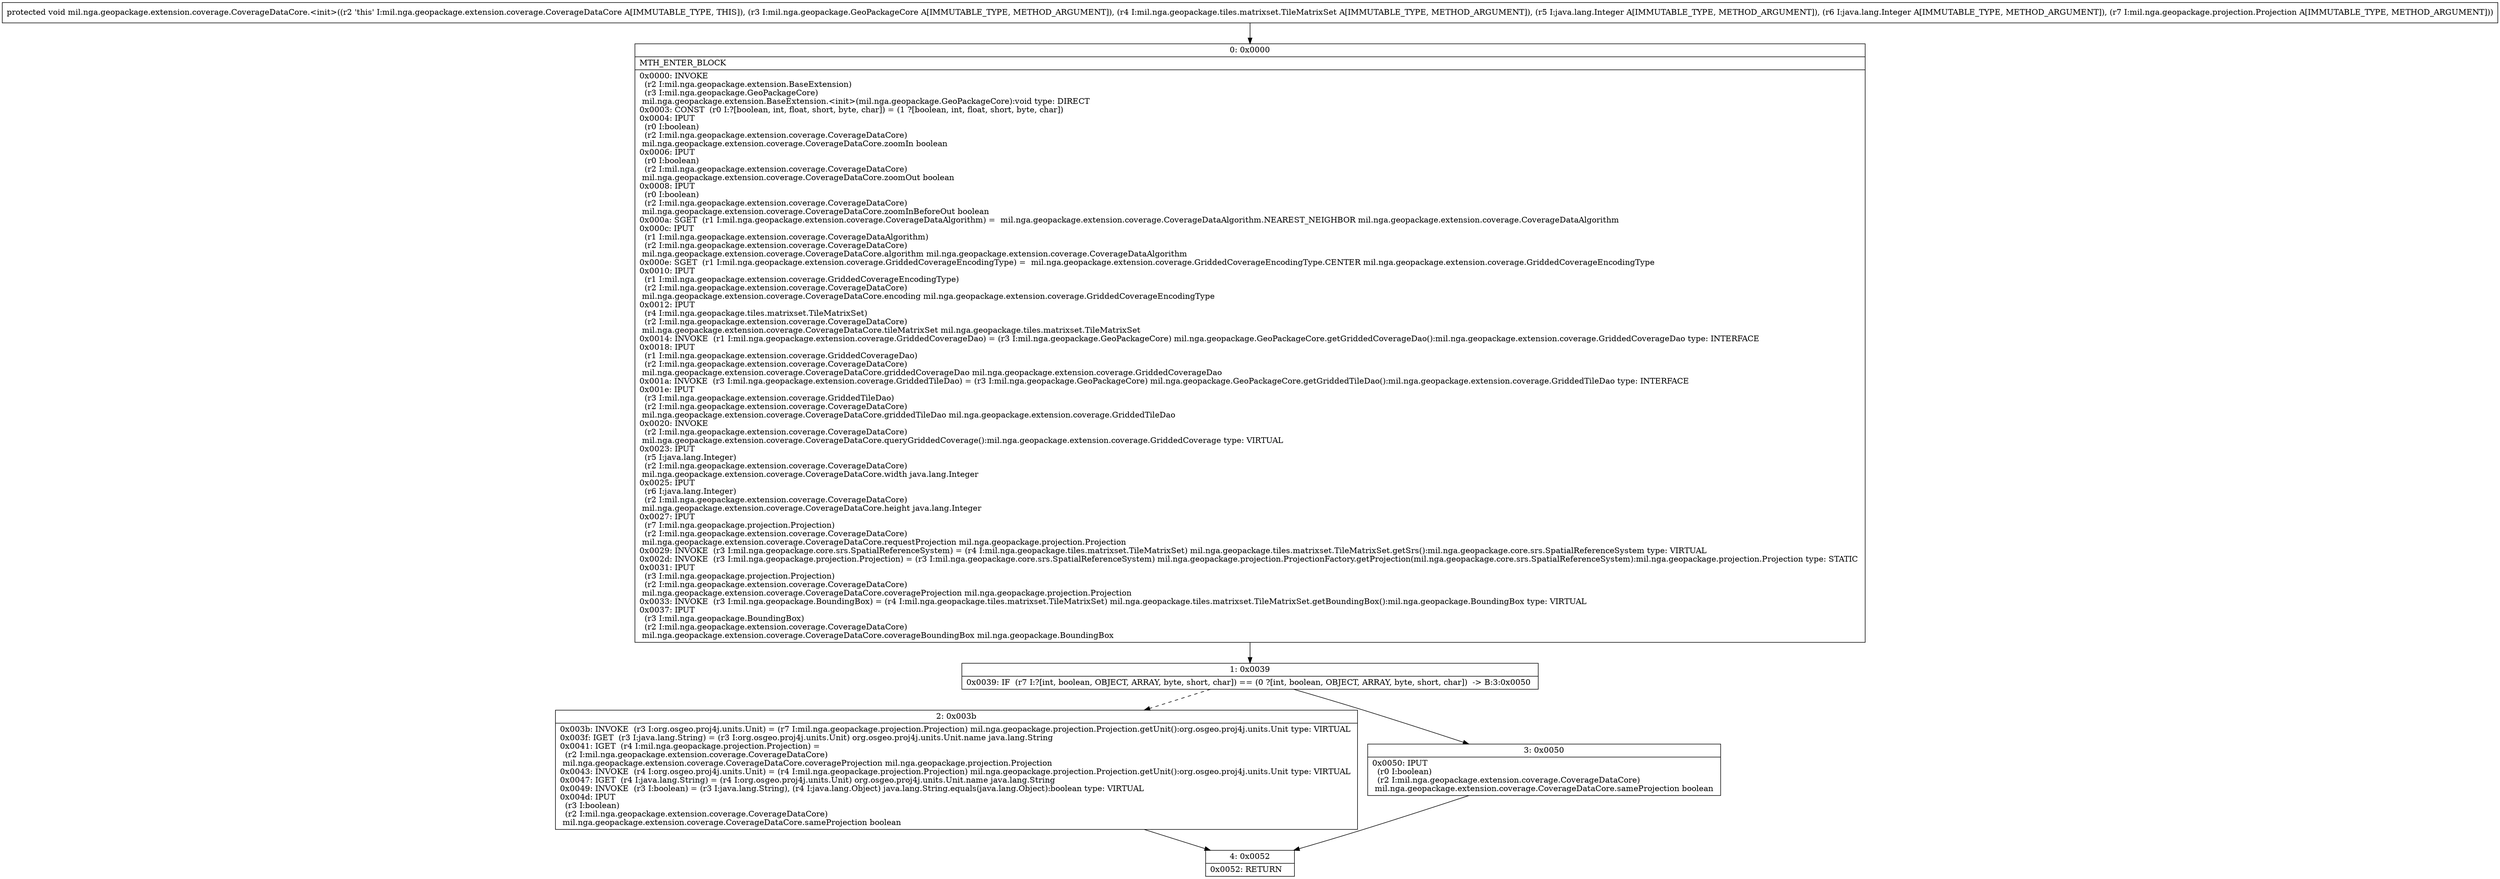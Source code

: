 digraph "CFG formil.nga.geopackage.extension.coverage.CoverageDataCore.\<init\>(Lmil\/nga\/geopackage\/GeoPackageCore;Lmil\/nga\/geopackage\/tiles\/matrixset\/TileMatrixSet;Ljava\/lang\/Integer;Ljava\/lang\/Integer;Lmil\/nga\/geopackage\/projection\/Projection;)V" {
Node_0 [shape=record,label="{0\:\ 0x0000|MTH_ENTER_BLOCK\l|0x0000: INVOKE  \l  (r2 I:mil.nga.geopackage.extension.BaseExtension)\l  (r3 I:mil.nga.geopackage.GeoPackageCore)\l mil.nga.geopackage.extension.BaseExtension.\<init\>(mil.nga.geopackage.GeoPackageCore):void type: DIRECT \l0x0003: CONST  (r0 I:?[boolean, int, float, short, byte, char]) = (1 ?[boolean, int, float, short, byte, char]) \l0x0004: IPUT  \l  (r0 I:boolean)\l  (r2 I:mil.nga.geopackage.extension.coverage.CoverageDataCore)\l mil.nga.geopackage.extension.coverage.CoverageDataCore.zoomIn boolean \l0x0006: IPUT  \l  (r0 I:boolean)\l  (r2 I:mil.nga.geopackage.extension.coverage.CoverageDataCore)\l mil.nga.geopackage.extension.coverage.CoverageDataCore.zoomOut boolean \l0x0008: IPUT  \l  (r0 I:boolean)\l  (r2 I:mil.nga.geopackage.extension.coverage.CoverageDataCore)\l mil.nga.geopackage.extension.coverage.CoverageDataCore.zoomInBeforeOut boolean \l0x000a: SGET  (r1 I:mil.nga.geopackage.extension.coverage.CoverageDataAlgorithm) =  mil.nga.geopackage.extension.coverage.CoverageDataAlgorithm.NEAREST_NEIGHBOR mil.nga.geopackage.extension.coverage.CoverageDataAlgorithm \l0x000c: IPUT  \l  (r1 I:mil.nga.geopackage.extension.coverage.CoverageDataAlgorithm)\l  (r2 I:mil.nga.geopackage.extension.coverage.CoverageDataCore)\l mil.nga.geopackage.extension.coverage.CoverageDataCore.algorithm mil.nga.geopackage.extension.coverage.CoverageDataAlgorithm \l0x000e: SGET  (r1 I:mil.nga.geopackage.extension.coverage.GriddedCoverageEncodingType) =  mil.nga.geopackage.extension.coverage.GriddedCoverageEncodingType.CENTER mil.nga.geopackage.extension.coverage.GriddedCoverageEncodingType \l0x0010: IPUT  \l  (r1 I:mil.nga.geopackage.extension.coverage.GriddedCoverageEncodingType)\l  (r2 I:mil.nga.geopackage.extension.coverage.CoverageDataCore)\l mil.nga.geopackage.extension.coverage.CoverageDataCore.encoding mil.nga.geopackage.extension.coverage.GriddedCoverageEncodingType \l0x0012: IPUT  \l  (r4 I:mil.nga.geopackage.tiles.matrixset.TileMatrixSet)\l  (r2 I:mil.nga.geopackage.extension.coverage.CoverageDataCore)\l mil.nga.geopackage.extension.coverage.CoverageDataCore.tileMatrixSet mil.nga.geopackage.tiles.matrixset.TileMatrixSet \l0x0014: INVOKE  (r1 I:mil.nga.geopackage.extension.coverage.GriddedCoverageDao) = (r3 I:mil.nga.geopackage.GeoPackageCore) mil.nga.geopackage.GeoPackageCore.getGriddedCoverageDao():mil.nga.geopackage.extension.coverage.GriddedCoverageDao type: INTERFACE \l0x0018: IPUT  \l  (r1 I:mil.nga.geopackage.extension.coverage.GriddedCoverageDao)\l  (r2 I:mil.nga.geopackage.extension.coverage.CoverageDataCore)\l mil.nga.geopackage.extension.coverage.CoverageDataCore.griddedCoverageDao mil.nga.geopackage.extension.coverage.GriddedCoverageDao \l0x001a: INVOKE  (r3 I:mil.nga.geopackage.extension.coverage.GriddedTileDao) = (r3 I:mil.nga.geopackage.GeoPackageCore) mil.nga.geopackage.GeoPackageCore.getGriddedTileDao():mil.nga.geopackage.extension.coverage.GriddedTileDao type: INTERFACE \l0x001e: IPUT  \l  (r3 I:mil.nga.geopackage.extension.coverage.GriddedTileDao)\l  (r2 I:mil.nga.geopackage.extension.coverage.CoverageDataCore)\l mil.nga.geopackage.extension.coverage.CoverageDataCore.griddedTileDao mil.nga.geopackage.extension.coverage.GriddedTileDao \l0x0020: INVOKE  \l  (r2 I:mil.nga.geopackage.extension.coverage.CoverageDataCore)\l mil.nga.geopackage.extension.coverage.CoverageDataCore.queryGriddedCoverage():mil.nga.geopackage.extension.coverage.GriddedCoverage type: VIRTUAL \l0x0023: IPUT  \l  (r5 I:java.lang.Integer)\l  (r2 I:mil.nga.geopackage.extension.coverage.CoverageDataCore)\l mil.nga.geopackage.extension.coverage.CoverageDataCore.width java.lang.Integer \l0x0025: IPUT  \l  (r6 I:java.lang.Integer)\l  (r2 I:mil.nga.geopackage.extension.coverage.CoverageDataCore)\l mil.nga.geopackage.extension.coverage.CoverageDataCore.height java.lang.Integer \l0x0027: IPUT  \l  (r7 I:mil.nga.geopackage.projection.Projection)\l  (r2 I:mil.nga.geopackage.extension.coverage.CoverageDataCore)\l mil.nga.geopackage.extension.coverage.CoverageDataCore.requestProjection mil.nga.geopackage.projection.Projection \l0x0029: INVOKE  (r3 I:mil.nga.geopackage.core.srs.SpatialReferenceSystem) = (r4 I:mil.nga.geopackage.tiles.matrixset.TileMatrixSet) mil.nga.geopackage.tiles.matrixset.TileMatrixSet.getSrs():mil.nga.geopackage.core.srs.SpatialReferenceSystem type: VIRTUAL \l0x002d: INVOKE  (r3 I:mil.nga.geopackage.projection.Projection) = (r3 I:mil.nga.geopackage.core.srs.SpatialReferenceSystem) mil.nga.geopackage.projection.ProjectionFactory.getProjection(mil.nga.geopackage.core.srs.SpatialReferenceSystem):mil.nga.geopackage.projection.Projection type: STATIC \l0x0031: IPUT  \l  (r3 I:mil.nga.geopackage.projection.Projection)\l  (r2 I:mil.nga.geopackage.extension.coverage.CoverageDataCore)\l mil.nga.geopackage.extension.coverage.CoverageDataCore.coverageProjection mil.nga.geopackage.projection.Projection \l0x0033: INVOKE  (r3 I:mil.nga.geopackage.BoundingBox) = (r4 I:mil.nga.geopackage.tiles.matrixset.TileMatrixSet) mil.nga.geopackage.tiles.matrixset.TileMatrixSet.getBoundingBox():mil.nga.geopackage.BoundingBox type: VIRTUAL \l0x0037: IPUT  \l  (r3 I:mil.nga.geopackage.BoundingBox)\l  (r2 I:mil.nga.geopackage.extension.coverage.CoverageDataCore)\l mil.nga.geopackage.extension.coverage.CoverageDataCore.coverageBoundingBox mil.nga.geopackage.BoundingBox \l}"];
Node_1 [shape=record,label="{1\:\ 0x0039|0x0039: IF  (r7 I:?[int, boolean, OBJECT, ARRAY, byte, short, char]) == (0 ?[int, boolean, OBJECT, ARRAY, byte, short, char])  \-\> B:3:0x0050 \l}"];
Node_2 [shape=record,label="{2\:\ 0x003b|0x003b: INVOKE  (r3 I:org.osgeo.proj4j.units.Unit) = (r7 I:mil.nga.geopackage.projection.Projection) mil.nga.geopackage.projection.Projection.getUnit():org.osgeo.proj4j.units.Unit type: VIRTUAL \l0x003f: IGET  (r3 I:java.lang.String) = (r3 I:org.osgeo.proj4j.units.Unit) org.osgeo.proj4j.units.Unit.name java.lang.String \l0x0041: IGET  (r4 I:mil.nga.geopackage.projection.Projection) = \l  (r2 I:mil.nga.geopackage.extension.coverage.CoverageDataCore)\l mil.nga.geopackage.extension.coverage.CoverageDataCore.coverageProjection mil.nga.geopackage.projection.Projection \l0x0043: INVOKE  (r4 I:org.osgeo.proj4j.units.Unit) = (r4 I:mil.nga.geopackage.projection.Projection) mil.nga.geopackage.projection.Projection.getUnit():org.osgeo.proj4j.units.Unit type: VIRTUAL \l0x0047: IGET  (r4 I:java.lang.String) = (r4 I:org.osgeo.proj4j.units.Unit) org.osgeo.proj4j.units.Unit.name java.lang.String \l0x0049: INVOKE  (r3 I:boolean) = (r3 I:java.lang.String), (r4 I:java.lang.Object) java.lang.String.equals(java.lang.Object):boolean type: VIRTUAL \l0x004d: IPUT  \l  (r3 I:boolean)\l  (r2 I:mil.nga.geopackage.extension.coverage.CoverageDataCore)\l mil.nga.geopackage.extension.coverage.CoverageDataCore.sameProjection boolean \l}"];
Node_3 [shape=record,label="{3\:\ 0x0050|0x0050: IPUT  \l  (r0 I:boolean)\l  (r2 I:mil.nga.geopackage.extension.coverage.CoverageDataCore)\l mil.nga.geopackage.extension.coverage.CoverageDataCore.sameProjection boolean \l}"];
Node_4 [shape=record,label="{4\:\ 0x0052|0x0052: RETURN   \l}"];
MethodNode[shape=record,label="{protected void mil.nga.geopackage.extension.coverage.CoverageDataCore.\<init\>((r2 'this' I:mil.nga.geopackage.extension.coverage.CoverageDataCore A[IMMUTABLE_TYPE, THIS]), (r3 I:mil.nga.geopackage.GeoPackageCore A[IMMUTABLE_TYPE, METHOD_ARGUMENT]), (r4 I:mil.nga.geopackage.tiles.matrixset.TileMatrixSet A[IMMUTABLE_TYPE, METHOD_ARGUMENT]), (r5 I:java.lang.Integer A[IMMUTABLE_TYPE, METHOD_ARGUMENT]), (r6 I:java.lang.Integer A[IMMUTABLE_TYPE, METHOD_ARGUMENT]), (r7 I:mil.nga.geopackage.projection.Projection A[IMMUTABLE_TYPE, METHOD_ARGUMENT])) }"];
MethodNode -> Node_0;
Node_0 -> Node_1;
Node_1 -> Node_2[style=dashed];
Node_1 -> Node_3;
Node_2 -> Node_4;
Node_3 -> Node_4;
}

